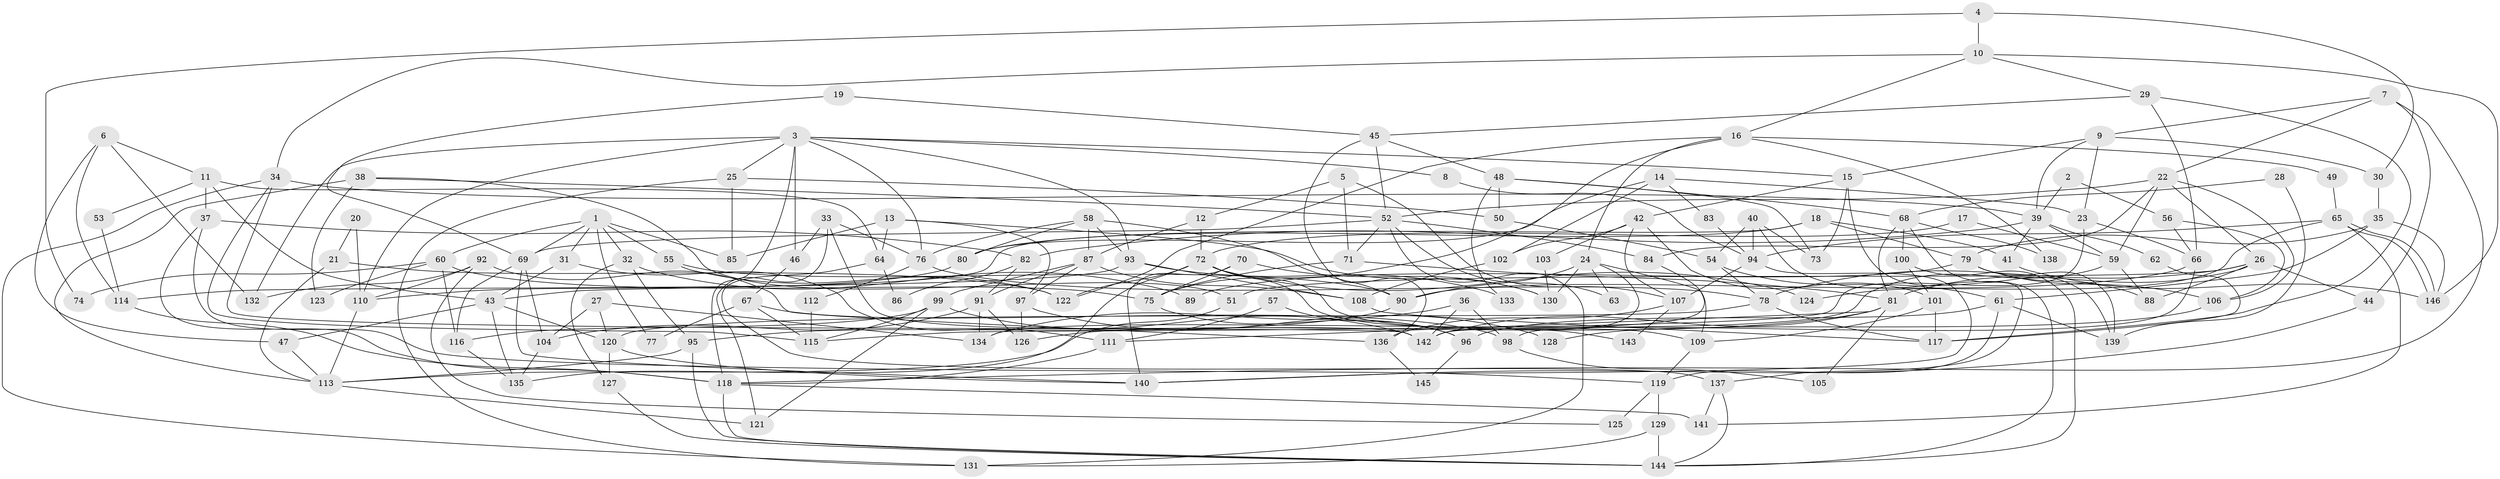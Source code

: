 // Generated by graph-tools (version 1.1) at 2025/11/02/27/25 16:11:20]
// undirected, 146 vertices, 292 edges
graph export_dot {
graph [start="1"]
  node [color=gray90,style=filled];
  1;
  2;
  3;
  4;
  5;
  6;
  7;
  8;
  9;
  10;
  11;
  12;
  13;
  14;
  15;
  16;
  17;
  18;
  19;
  20;
  21;
  22;
  23;
  24;
  25;
  26;
  27;
  28;
  29;
  30;
  31;
  32;
  33;
  34;
  35;
  36;
  37;
  38;
  39;
  40;
  41;
  42;
  43;
  44;
  45;
  46;
  47;
  48;
  49;
  50;
  51;
  52;
  53;
  54;
  55;
  56;
  57;
  58;
  59;
  60;
  61;
  62;
  63;
  64;
  65;
  66;
  67;
  68;
  69;
  70;
  71;
  72;
  73;
  74;
  75;
  76;
  77;
  78;
  79;
  80;
  81;
  82;
  83;
  84;
  85;
  86;
  87;
  88;
  89;
  90;
  91;
  92;
  93;
  94;
  95;
  96;
  97;
  98;
  99;
  100;
  101;
  102;
  103;
  104;
  105;
  106;
  107;
  108;
  109;
  110;
  111;
  112;
  113;
  114;
  115;
  116;
  117;
  118;
  119;
  120;
  121;
  122;
  123;
  124;
  125;
  126;
  127;
  128;
  129;
  130;
  131;
  132;
  133;
  134;
  135;
  136;
  137;
  138;
  139;
  140;
  141;
  142;
  143;
  144;
  145;
  146;
  1 -- 69;
  1 -- 32;
  1 -- 31;
  1 -- 55;
  1 -- 60;
  1 -- 77;
  1 -- 85;
  2 -- 56;
  2 -- 39;
  3 -- 118;
  3 -- 25;
  3 -- 8;
  3 -- 15;
  3 -- 46;
  3 -- 76;
  3 -- 93;
  3 -- 110;
  3 -- 132;
  4 -- 30;
  4 -- 10;
  4 -- 74;
  5 -- 12;
  5 -- 71;
  5 -- 107;
  6 -- 114;
  6 -- 11;
  6 -- 47;
  6 -- 132;
  7 -- 22;
  7 -- 118;
  7 -- 9;
  7 -- 44;
  8 -- 94;
  9 -- 15;
  9 -- 23;
  9 -- 30;
  9 -- 39;
  10 -- 29;
  10 -- 146;
  10 -- 16;
  10 -- 34;
  11 -- 43;
  11 -- 37;
  11 -- 53;
  11 -- 64;
  12 -- 87;
  12 -- 72;
  13 -- 130;
  13 -- 64;
  13 -- 85;
  13 -- 97;
  14 -- 23;
  14 -- 80;
  14 -- 83;
  14 -- 102;
  15 -- 42;
  15 -- 73;
  15 -- 137;
  16 -- 24;
  16 -- 49;
  16 -- 75;
  16 -- 122;
  16 -- 138;
  17 -- 72;
  17 -- 59;
  18 -- 80;
  18 -- 43;
  18 -- 41;
  18 -- 79;
  19 -- 45;
  19 -- 69;
  20 -- 110;
  20 -- 21;
  21 -- 122;
  21 -- 113;
  22 -- 52;
  22 -- 26;
  22 -- 59;
  22 -- 84;
  22 -- 106;
  23 -- 115;
  23 -- 66;
  24 -- 90;
  24 -- 142;
  24 -- 63;
  24 -- 109;
  24 -- 130;
  25 -- 131;
  25 -- 85;
  25 -- 50;
  26 -- 78;
  26 -- 81;
  26 -- 44;
  26 -- 51;
  26 -- 88;
  27 -- 134;
  27 -- 104;
  27 -- 120;
  28 -- 139;
  28 -- 68;
  29 -- 117;
  29 -- 66;
  29 -- 45;
  30 -- 35;
  31 -- 43;
  31 -- 111;
  32 -- 127;
  32 -- 95;
  32 -- 89;
  33 -- 121;
  33 -- 142;
  33 -- 46;
  33 -- 76;
  34 -- 39;
  34 -- 115;
  34 -- 131;
  34 -- 142;
  35 -- 79;
  35 -- 61;
  35 -- 146;
  36 -- 142;
  36 -- 134;
  36 -- 98;
  37 -- 118;
  37 -- 119;
  37 -- 82;
  38 -- 51;
  38 -- 52;
  38 -- 113;
  38 -- 123;
  39 -- 41;
  39 -- 59;
  39 -- 62;
  39 -- 82;
  40 -- 94;
  40 -- 73;
  40 -- 54;
  40 -- 144;
  41 -- 146;
  42 -- 107;
  42 -- 102;
  42 -- 101;
  42 -- 103;
  43 -- 135;
  43 -- 47;
  43 -- 120;
  44 -- 140;
  45 -- 52;
  45 -- 48;
  45 -- 136;
  46 -- 67;
  47 -- 113;
  48 -- 50;
  48 -- 68;
  48 -- 73;
  48 -- 133;
  49 -- 65;
  50 -- 54;
  51 -- 113;
  52 -- 131;
  52 -- 71;
  52 -- 63;
  52 -- 69;
  52 -- 84;
  53 -- 114;
  54 -- 78;
  54 -- 61;
  55 -- 122;
  55 -- 90;
  56 -- 66;
  56 -- 106;
  57 -- 111;
  57 -- 96;
  58 -- 76;
  58 -- 87;
  58 -- 80;
  58 -- 90;
  58 -- 93;
  59 -- 88;
  59 -- 134;
  60 -- 116;
  60 -- 74;
  60 -- 75;
  60 -- 123;
  61 -- 139;
  61 -- 96;
  61 -- 119;
  62 -- 117;
  64 -- 137;
  64 -- 86;
  65 -- 94;
  65 -- 146;
  65 -- 146;
  65 -- 124;
  65 -- 141;
  66 -- 90;
  66 -- 98;
  67 -- 98;
  67 -- 77;
  67 -- 115;
  68 -- 81;
  68 -- 100;
  68 -- 138;
  68 -- 139;
  69 -- 140;
  69 -- 104;
  69 -- 116;
  70 -- 75;
  70 -- 140;
  70 -- 130;
  71 -- 75;
  71 -- 81;
  72 -- 109;
  72 -- 135;
  72 -- 122;
  72 -- 124;
  72 -- 143;
  75 -- 96;
  76 -- 78;
  76 -- 112;
  78 -- 120;
  78 -- 117;
  79 -- 88;
  79 -- 89;
  79 -- 106;
  79 -- 139;
  80 -- 110;
  81 -- 142;
  81 -- 111;
  81 -- 105;
  81 -- 126;
  82 -- 86;
  82 -- 91;
  83 -- 94;
  84 -- 142;
  87 -- 99;
  87 -- 91;
  87 -- 97;
  87 -- 108;
  90 -- 95;
  91 -- 126;
  91 -- 104;
  91 -- 134;
  92 -- 110;
  92 -- 132;
  92 -- 125;
  92 -- 136;
  93 -- 108;
  93 -- 114;
  93 -- 133;
  94 -- 107;
  94 -- 140;
  95 -- 144;
  95 -- 113;
  96 -- 145;
  97 -- 126;
  97 -- 128;
  98 -- 105;
  99 -- 142;
  99 -- 115;
  99 -- 116;
  99 -- 121;
  100 -- 101;
  100 -- 144;
  101 -- 117;
  101 -- 109;
  102 -- 108;
  103 -- 130;
  104 -- 135;
  106 -- 128;
  107 -- 136;
  107 -- 143;
  108 -- 117;
  109 -- 119;
  110 -- 113;
  111 -- 118;
  112 -- 115;
  113 -- 121;
  114 -- 118;
  116 -- 135;
  118 -- 144;
  118 -- 141;
  119 -- 125;
  119 -- 129;
  120 -- 127;
  120 -- 140;
  127 -- 144;
  129 -- 144;
  129 -- 131;
  136 -- 145;
  137 -- 144;
  137 -- 141;
}
